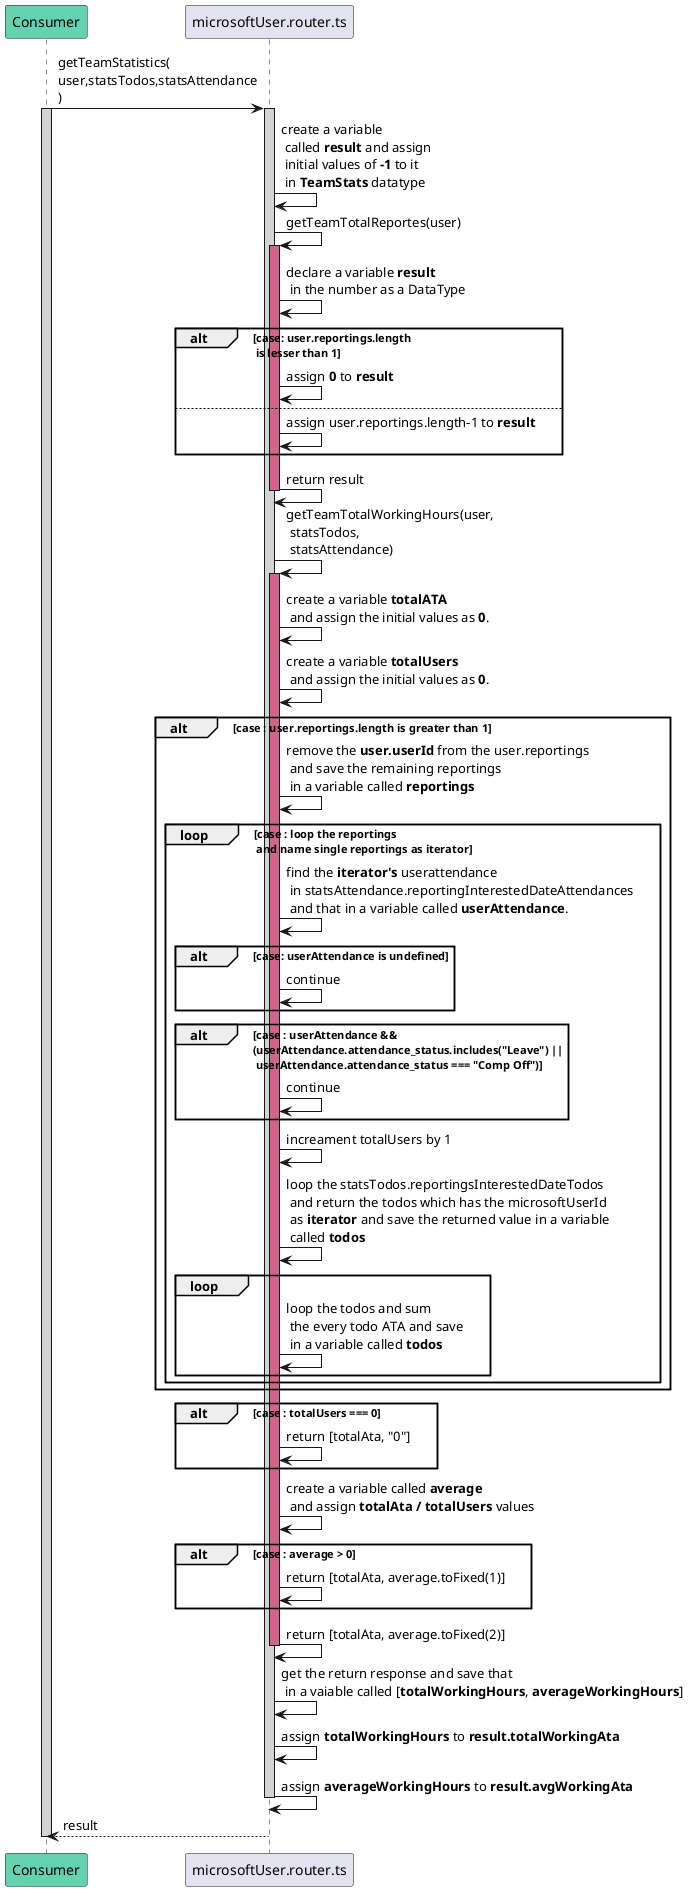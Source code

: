 @startuml get team statistics
participant Consumer #64D1AF
participant microsoftUser.router.ts

Consumer -> microsoftUser.router.ts : getTeamStatistics(\nuser,statsTodos,statsAttendance\n)
activate Consumer #D3D3D3
    activate microsoftUser.router.ts #D3D3D3
        microsoftUser.router.ts -> microsoftUser.router.ts : create a variable\n called **result** and assign\n initial values of **-1** to it\n in **TeamStats** datatype
        microsoftUser.router.ts -> microsoftUser.router.ts : getTeamTotalReportes(user)
        activate microsoftUser.router.ts #D16587
            microsoftUser.router.ts -> microsoftUser.router.ts : declare a variable **result**\n in the number as a DataType
            alt case: user.reportings.length\n is lesser than 1
                microsoftUser.router.ts -> microsoftUser.router.ts : assign **0** to **result**
            else
                microsoftUser.router.ts -> microsoftUser.router.ts : assign user.reportings.length-1 to **result**
            end
            microsoftUser.router.ts -> microsoftUser.router.ts : return result
        deactivate microsoftUser.router.ts
        microsoftUser.router.ts -> microsoftUser.router.ts : getTeamTotalWorkingHours(user,\n statsTodos,\n statsAttendance)
        activate microsoftUser.router.ts #D16587
            microsoftUser.router.ts -> microsoftUser.router.ts : create a variable **totalATA**\n and assign the initial values as **0**.
            microsoftUser.router.ts -> microsoftUser.router.ts : create a variable **totalUsers**\n and assign the initial values as **0**.
            alt case : user.reportings.length is greater than 1
                microsoftUser.router.ts -> microsoftUser.router.ts : remove the **user.userId** from the user.reportings\n and save the remaining reportings\n in a variable called **reportings**    
                loop case : loop the reportings\n and name single reportings as iterator
                    microsoftUser.router.ts -> microsoftUser.router.ts : find the **iterator's** userattendance\n in statsAttendance.reportingInterestedDateAttendances\n and that in a variable called **userAttendance**.
                    alt case: userAttendance is undefined
                        microsoftUser.router.ts -> microsoftUser.router.ts : continue
                    end
                    alt case : userAttendance &&\n(userAttendance.attendance_status.includes("Leave") ||\n userAttendance.attendance_status === "Comp Off")
                        microsoftUser.router.ts -> microsoftUser.router.ts : continue
                    end
                    microsoftUser.router.ts -> microsoftUser.router.ts : increament totalUsers by 1
                    microsoftUser.router.ts -> microsoftUser.router.ts :  loop the statsTodos.reportingsInterestedDateTodos\n and return the todos which has the microsoftUserId\n as **iterator** and save the returned value in a variable\n called **todos**
                    loop 
                        microsoftUser.router.ts -> microsoftUser.router.ts :loop the todos and sum\n the every todo ATA and save\n in a variable called **todos**
                    end
                end
            end
            alt case : totalUsers === 0
                microsoftUser.router.ts -> microsoftUser.router.ts : return [totalAta, "0"]
            end
            microsoftUser.router.ts -> microsoftUser.router.ts : create a variable called **average**\n and assign **totalAta / totalUsers** values
            alt case : average > 0
                microsoftUser.router.ts -> microsoftUser.router.ts :return [totalAta, average.toFixed(1)]
            end
            microsoftUser.router.ts -> microsoftUser.router.ts : return [totalAta, average.toFixed(2)]
        deactivate microsoftUser.router.ts
        microsoftUser.router.ts -> microsoftUser.router.ts : get the return response and save that\n in a vaiable called [**totalWorkingHours**, **averageWorkingHours**]
        microsoftUser.router.ts -> microsoftUser.router.ts : assign **totalWorkingHours** to **result.totalWorkingAta**
        microsoftUser.router.ts -> microsoftUser.router.ts : assign **averageWorkingHours** to **result.avgWorkingAta**
    deactivate microsoftUser.router.ts
    Consumer <-- microsoftUser.router.ts : result
deactivate Consumer

@enduml